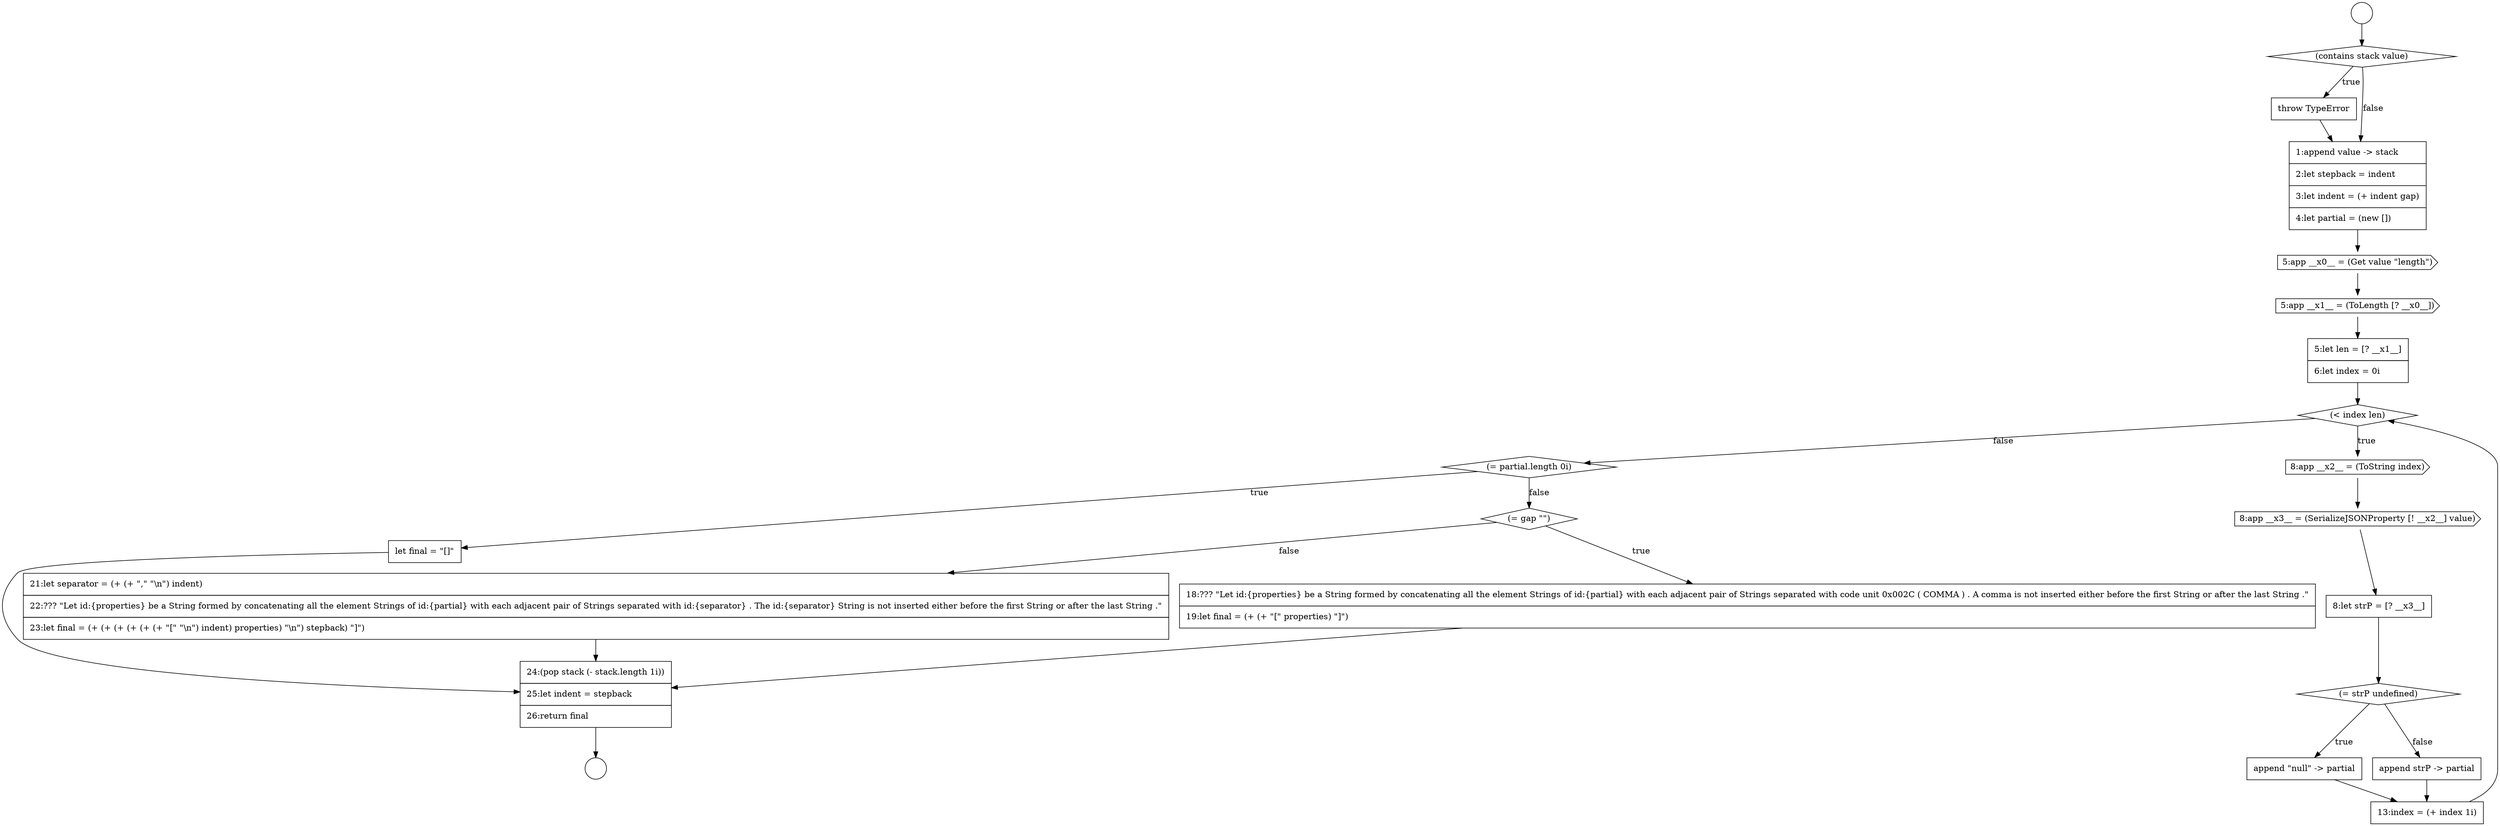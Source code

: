 digraph {
  node15380 [shape=diamond, label=<<font color="black">(&lt; index len)</font>> color="black" fillcolor="white" style=filled]
  node15384 [shape=diamond, label=<<font color="black">(= strP undefined)</font>> color="black" fillcolor="white" style=filled]
  node15383 [shape=none, margin=0, label=<<font color="black">
    <table border="0" cellborder="1" cellspacing="0" cellpadding="10">
      <tr><td align="left">8:let strP = [? __x3__]</td></tr>
    </table>
  </font>> color="black" fillcolor="white" style=filled]
  node15373 [shape=circle label=" " color="black" fillcolor="white" style=filled]
  node15388 [shape=diamond, label=<<font color="black">(= partial.length 0i)</font>> color="black" fillcolor="white" style=filled]
  node15374 [shape=diamond, label=<<font color="black">(contains stack value)</font>> color="black" fillcolor="white" style=filled]
  node15375 [shape=none, margin=0, label=<<font color="black">
    <table border="0" cellborder="1" cellspacing="0" cellpadding="10">
      <tr><td align="left">throw TypeError</td></tr>
    </table>
  </font>> color="black" fillcolor="white" style=filled]
  node15377 [shape=cds, label=<<font color="black">5:app __x0__ = (Get value &quot;length&quot;)</font>> color="black" fillcolor="white" style=filled]
  node15393 [shape=none, margin=0, label=<<font color="black">
    <table border="0" cellborder="1" cellspacing="0" cellpadding="10">
      <tr><td align="left">24:(pop stack (- stack.length 1i))</td></tr>
      <tr><td align="left">25:let indent = stepback</td></tr>
      <tr><td align="left">26:return final</td></tr>
    </table>
  </font>> color="black" fillcolor="white" style=filled]
  node15376 [shape=none, margin=0, label=<<font color="black">
    <table border="0" cellborder="1" cellspacing="0" cellpadding="10">
      <tr><td align="left">1:append value -&gt; stack</td></tr>
      <tr><td align="left">2:let stepback = indent</td></tr>
      <tr><td align="left">3:let indent = (+ indent gap)</td></tr>
      <tr><td align="left">4:let partial = (new [])</td></tr>
    </table>
  </font>> color="black" fillcolor="white" style=filled]
  node15387 [shape=none, margin=0, label=<<font color="black">
    <table border="0" cellborder="1" cellspacing="0" cellpadding="10">
      <tr><td align="left">13:index = (+ index 1i)</td></tr>
    </table>
  </font>> color="black" fillcolor="white" style=filled]
  node15372 [shape=circle label=" " color="black" fillcolor="white" style=filled]
  node15379 [shape=none, margin=0, label=<<font color="black">
    <table border="0" cellborder="1" cellspacing="0" cellpadding="10">
      <tr><td align="left">5:let len = [? __x1__]</td></tr>
      <tr><td align="left">6:let index = 0i</td></tr>
    </table>
  </font>> color="black" fillcolor="white" style=filled]
  node15392 [shape=none, margin=0, label=<<font color="black">
    <table border="0" cellborder="1" cellspacing="0" cellpadding="10">
      <tr><td align="left">21:let separator = (+ (+ &quot;,&quot; &quot;\n&quot;) indent)</td></tr>
      <tr><td align="left">22:??? &quot;Let id:{properties} be a String formed by concatenating all the element Strings of id:{partial} with each adjacent pair of Strings separated with id:{separator} . The id:{separator} String is not inserted either before the first String or after the last String .&quot;</td></tr>
      <tr><td align="left">23:let final = (+ (+ (+ (+ (+ (+ &quot;[&quot; &quot;\n&quot;) indent) properties) &quot;\n&quot;) stepback) &quot;]&quot;)</td></tr>
    </table>
  </font>> color="black" fillcolor="white" style=filled]
  node15391 [shape=none, margin=0, label=<<font color="black">
    <table border="0" cellborder="1" cellspacing="0" cellpadding="10">
      <tr><td align="left">18:??? &quot;Let id:{properties} be a String formed by concatenating all the element Strings of id:{partial} with each adjacent pair of Strings separated with code unit 0x002C ( COMMA ) . A comma is not inserted either before the first String or after the last String .&quot;</td></tr>
      <tr><td align="left">19:let final = (+ (+ &quot;[&quot; properties) &quot;]&quot;)</td></tr>
    </table>
  </font>> color="black" fillcolor="white" style=filled]
  node15382 [shape=cds, label=<<font color="black">8:app __x3__ = (SerializeJSONProperty [! __x2__] value)</font>> color="black" fillcolor="white" style=filled]
  node15389 [shape=none, margin=0, label=<<font color="black">
    <table border="0" cellborder="1" cellspacing="0" cellpadding="10">
      <tr><td align="left">let final = &quot;[]&quot;</td></tr>
    </table>
  </font>> color="black" fillcolor="white" style=filled]
  node15378 [shape=cds, label=<<font color="black">5:app __x1__ = (ToLength [? __x0__])</font>> color="black" fillcolor="white" style=filled]
  node15390 [shape=diamond, label=<<font color="black">(= gap &quot;&quot;)</font>> color="black" fillcolor="white" style=filled]
  node15385 [shape=none, margin=0, label=<<font color="black">
    <table border="0" cellborder="1" cellspacing="0" cellpadding="10">
      <tr><td align="left">append &quot;null&quot; -&gt; partial</td></tr>
    </table>
  </font>> color="black" fillcolor="white" style=filled]
  node15381 [shape=cds, label=<<font color="black">8:app __x2__ = (ToString index)</font>> color="black" fillcolor="white" style=filled]
  node15386 [shape=none, margin=0, label=<<font color="black">
    <table border="0" cellborder="1" cellspacing="0" cellpadding="10">
      <tr><td align="left">append strP -&gt; partial</td></tr>
    </table>
  </font>> color="black" fillcolor="white" style=filled]
  node15375 -> node15376 [ color="black"]
  node15378 -> node15379 [ color="black"]
  node15393 -> node15373 [ color="black"]
  node15379 -> node15380 [ color="black"]
  node15391 -> node15393 [ color="black"]
  node15380 -> node15381 [label=<<font color="black">true</font>> color="black"]
  node15380 -> node15388 [label=<<font color="black">false</font>> color="black"]
  node15385 -> node15387 [ color="black"]
  node15388 -> node15389 [label=<<font color="black">true</font>> color="black"]
  node15388 -> node15390 [label=<<font color="black">false</font>> color="black"]
  node15390 -> node15391 [label=<<font color="black">true</font>> color="black"]
  node15390 -> node15392 [label=<<font color="black">false</font>> color="black"]
  node15387 -> node15380 [ color="black"]
  node15389 -> node15393 [ color="black"]
  node15376 -> node15377 [ color="black"]
  node15381 -> node15382 [ color="black"]
  node15374 -> node15375 [label=<<font color="black">true</font>> color="black"]
  node15374 -> node15376 [label=<<font color="black">false</font>> color="black"]
  node15383 -> node15384 [ color="black"]
  node15386 -> node15387 [ color="black"]
  node15377 -> node15378 [ color="black"]
  node15372 -> node15374 [ color="black"]
  node15392 -> node15393 [ color="black"]
  node15384 -> node15385 [label=<<font color="black">true</font>> color="black"]
  node15384 -> node15386 [label=<<font color="black">false</font>> color="black"]
  node15382 -> node15383 [ color="black"]
}
